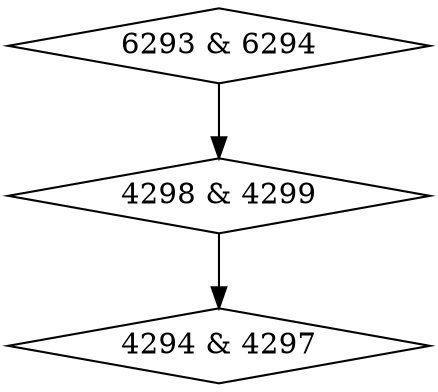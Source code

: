 digraph {
0 [label = "4294 & 4297", shape = diamond];
1 [label = "4298 & 4299", shape = diamond];
2 [label = "6293 & 6294", shape = diamond];
1->0;
2->1;
}
